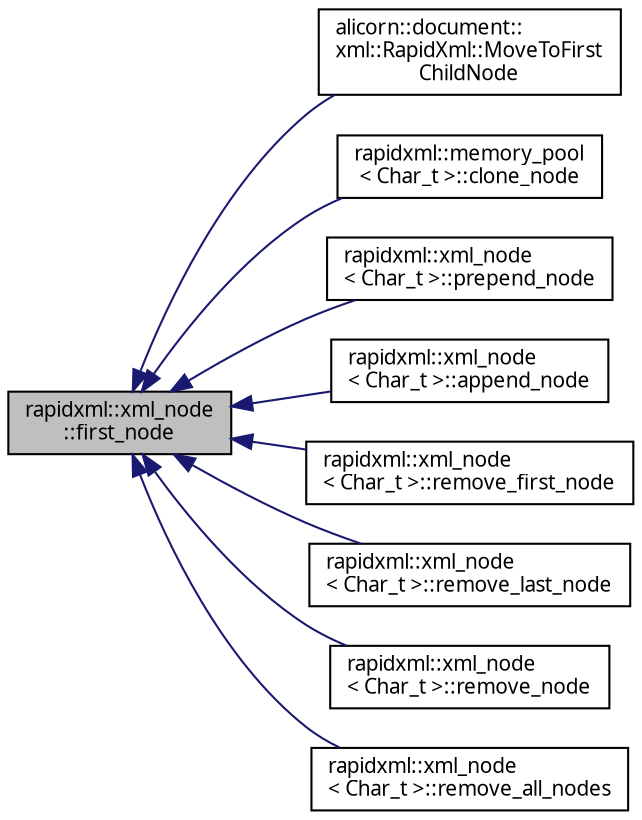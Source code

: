 digraph "rapidxml::xml_node::first_node"
{
 // INTERACTIVE_SVG=YES
  edge [fontname="Verdana",fontsize="10",labelfontname="Verdana",labelfontsize="10"];
  node [fontname="Verdana",fontsize="10",shape=record];
  rankdir="LR";
  Node1 [label="rapidxml::xml_node\l::first_node",height=0.2,width=0.4,color="black", fillcolor="grey75", style="filled", fontcolor="black"];
  Node1 -> Node2 [dir="back",color="midnightblue",fontsize="10",style="solid",fontname="Verdana"];
  Node2 [label="alicorn::document::\lxml::RapidXml::MoveToFirst\lChildNode",height=0.2,width=0.4,color="black", fillcolor="white", style="filled",URL="$a00131.html#a7b73c1ffb6b49c361f20dbda9169c250",tooltip="Установить маркер текущего узла на первый дочерний элемент текущего узла. "];
  Node1 -> Node3 [dir="back",color="midnightblue",fontsize="10",style="solid",fontname="Verdana"];
  Node3 [label="rapidxml::memory_pool\l\< Char_t \>::clone_node",height=0.2,width=0.4,color="black", fillcolor="white", style="filled",URL="$a00111.html#a0a10679fc17597d339a0dc107f8a94ac"];
  Node1 -> Node4 [dir="back",color="midnightblue",fontsize="10",style="solid",fontname="Verdana"];
  Node4 [label="rapidxml::xml_node\l\< Char_t \>::prepend_node",height=0.2,width=0.4,color="black", fillcolor="white", style="filled",URL="$a00155.html#ae86e92908c3eab40bbed8216e4f3f3cb"];
  Node1 -> Node5 [dir="back",color="midnightblue",fontsize="10",style="solid",fontname="Verdana"];
  Node5 [label="rapidxml::xml_node\l\< Char_t \>::append_node",height=0.2,width=0.4,color="black", fillcolor="white", style="filled",URL="$a00155.html#a8696d098ecc9c4d2a646b43e91d58e31"];
  Node1 -> Node6 [dir="back",color="midnightblue",fontsize="10",style="solid",fontname="Verdana"];
  Node6 [label="rapidxml::xml_node\l\< Char_t \>::remove_first_node",height=0.2,width=0.4,color="black", fillcolor="white", style="filled",URL="$a00155.html#a62bf7b276cf7a651a3337f5e0a0ef6ac"];
  Node1 -> Node7 [dir="back",color="midnightblue",fontsize="10",style="solid",fontname="Verdana"];
  Node7 [label="rapidxml::xml_node\l\< Char_t \>::remove_last_node",height=0.2,width=0.4,color="black", fillcolor="white", style="filled",URL="$a00155.html#a9182512e948ec451a83f116cce7c7674"];
  Node1 -> Node8 [dir="back",color="midnightblue",fontsize="10",style="solid",fontname="Verdana"];
  Node8 [label="rapidxml::xml_node\l\< Char_t \>::remove_node",height=0.2,width=0.4,color="black", fillcolor="white", style="filled",URL="$a00155.html#a98289923eb9e8889418a9eb0207ea35c",tooltip="Removes specified child from the node. "];
  Node1 -> Node9 [dir="back",color="midnightblue",fontsize="10",style="solid",fontname="Verdana"];
  Node9 [label="rapidxml::xml_node\l\< Char_t \>::remove_all_nodes",height=0.2,width=0.4,color="black", fillcolor="white", style="filled",URL="$a00155.html#a95735358b079ae0adcfbbac69aa1fbc3",tooltip="Removes all child nodes (but not attributes). "];
}
